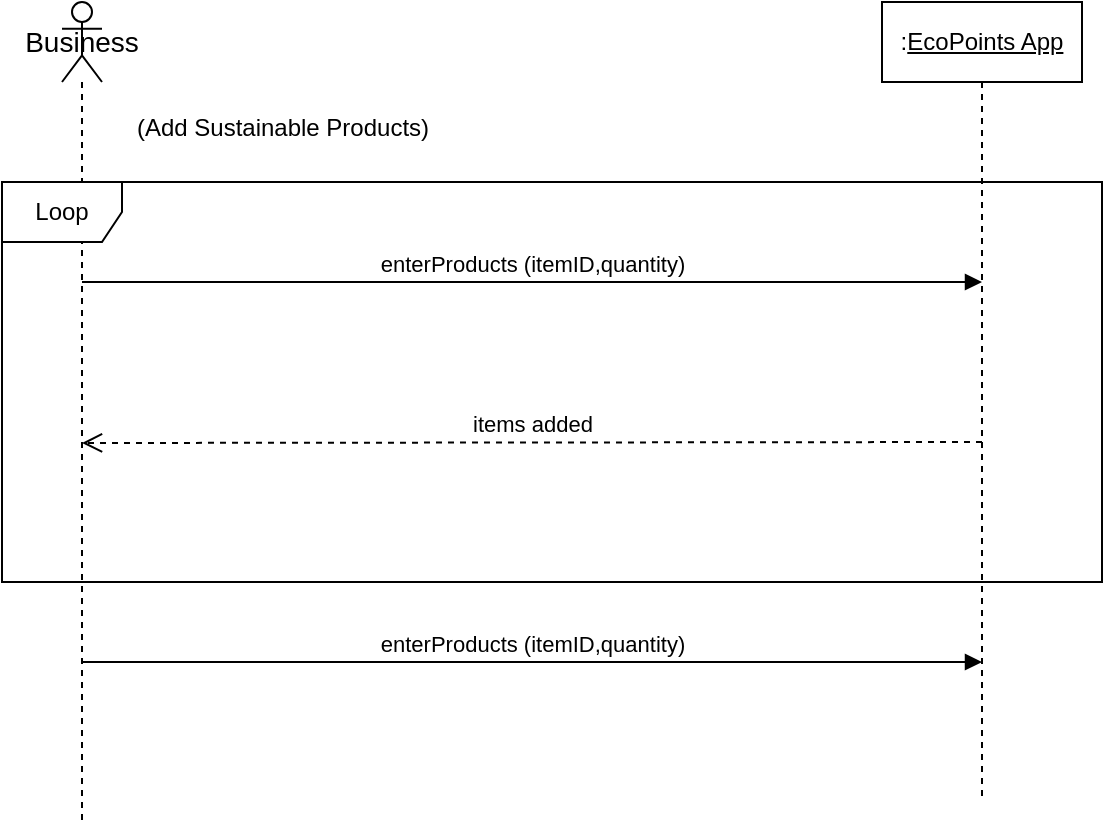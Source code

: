 <mxfile version="21.7.5" type="github">
  <diagram name="Page-1" id="2YBvvXClWsGukQMizWep">
    <mxGraphModel dx="1434" dy="782" grid="1" gridSize="10" guides="1" tooltips="1" connect="1" arrows="1" fold="1" page="1" pageScale="1" pageWidth="850" pageHeight="1100" math="0" shadow="0">
      <root>
        <mxCell id="0" />
        <mxCell id="1" parent="0" />
        <mxCell id="luWOmqKOtDzojNnKMraj-4" value=":&lt;u&gt;EcoPoints App&lt;/u&gt;" style="shape=umlLifeline;perimeter=lifelinePerimeter;whiteSpace=wrap;html=1;container=1;dropTarget=0;collapsible=0;recursiveResize=0;outlineConnect=0;portConstraint=eastwest;newEdgeStyle={&quot;curved&quot;:0,&quot;rounded&quot;:0};" vertex="1" parent="1">
          <mxGeometry x="570" y="100" width="100" height="400" as="geometry" />
        </mxCell>
        <mxCell id="luWOmqKOtDzojNnKMraj-5" value="&lt;font style=&quot;font-size: 14px;&quot;&gt;Business&lt;/font&gt;" style="shape=umlLifeline;perimeter=lifelinePerimeter;whiteSpace=wrap;html=1;container=1;dropTarget=0;collapsible=0;recursiveResize=0;outlineConnect=0;portConstraint=eastwest;newEdgeStyle={&quot;curved&quot;:0,&quot;rounded&quot;:0};participant=umlActor;" vertex="1" parent="1">
          <mxGeometry x="160" y="100" width="20" height="410" as="geometry" />
        </mxCell>
        <mxCell id="luWOmqKOtDzojNnKMraj-6" value="(Add Sustainable Products)" style="text;html=1;align=center;verticalAlign=middle;resizable=0;points=[];autosize=1;strokeColor=none;fillColor=none;" vertex="1" parent="1">
          <mxGeometry x="185" y="148" width="170" height="30" as="geometry" />
        </mxCell>
        <mxCell id="luWOmqKOtDzojNnKMraj-10" value="items added" style="html=1;verticalAlign=bottom;endArrow=open;dashed=1;endSize=8;curved=0;rounded=0;" edge="1" parent="1">
          <mxGeometry relative="1" as="geometry">
            <mxPoint x="620" y="320" as="sourcePoint" />
            <mxPoint x="170" y="320.5" as="targetPoint" />
          </mxGeometry>
        </mxCell>
        <mxCell id="luWOmqKOtDzojNnKMraj-11" value="enterProducts (itemID,quantity)" style="html=1;verticalAlign=bottom;endArrow=block;curved=0;rounded=0;" edge="1" parent="1">
          <mxGeometry width="80" relative="1" as="geometry">
            <mxPoint x="170" y="240" as="sourcePoint" />
            <mxPoint x="620" y="240" as="targetPoint" />
          </mxGeometry>
        </mxCell>
        <mxCell id="luWOmqKOtDzojNnKMraj-12" value="Loop" style="shape=umlFrame;whiteSpace=wrap;html=1;pointerEvents=0;" vertex="1" parent="1">
          <mxGeometry x="130" y="190" width="550" height="200" as="geometry" />
        </mxCell>
        <mxCell id="luWOmqKOtDzojNnKMraj-13" value="enterProducts (itemID,quantity)" style="html=1;verticalAlign=bottom;endArrow=block;curved=0;rounded=0;" edge="1" parent="1">
          <mxGeometry width="80" relative="1" as="geometry">
            <mxPoint x="170" y="430" as="sourcePoint" />
            <mxPoint x="620" y="430" as="targetPoint" />
          </mxGeometry>
        </mxCell>
      </root>
    </mxGraphModel>
  </diagram>
</mxfile>
